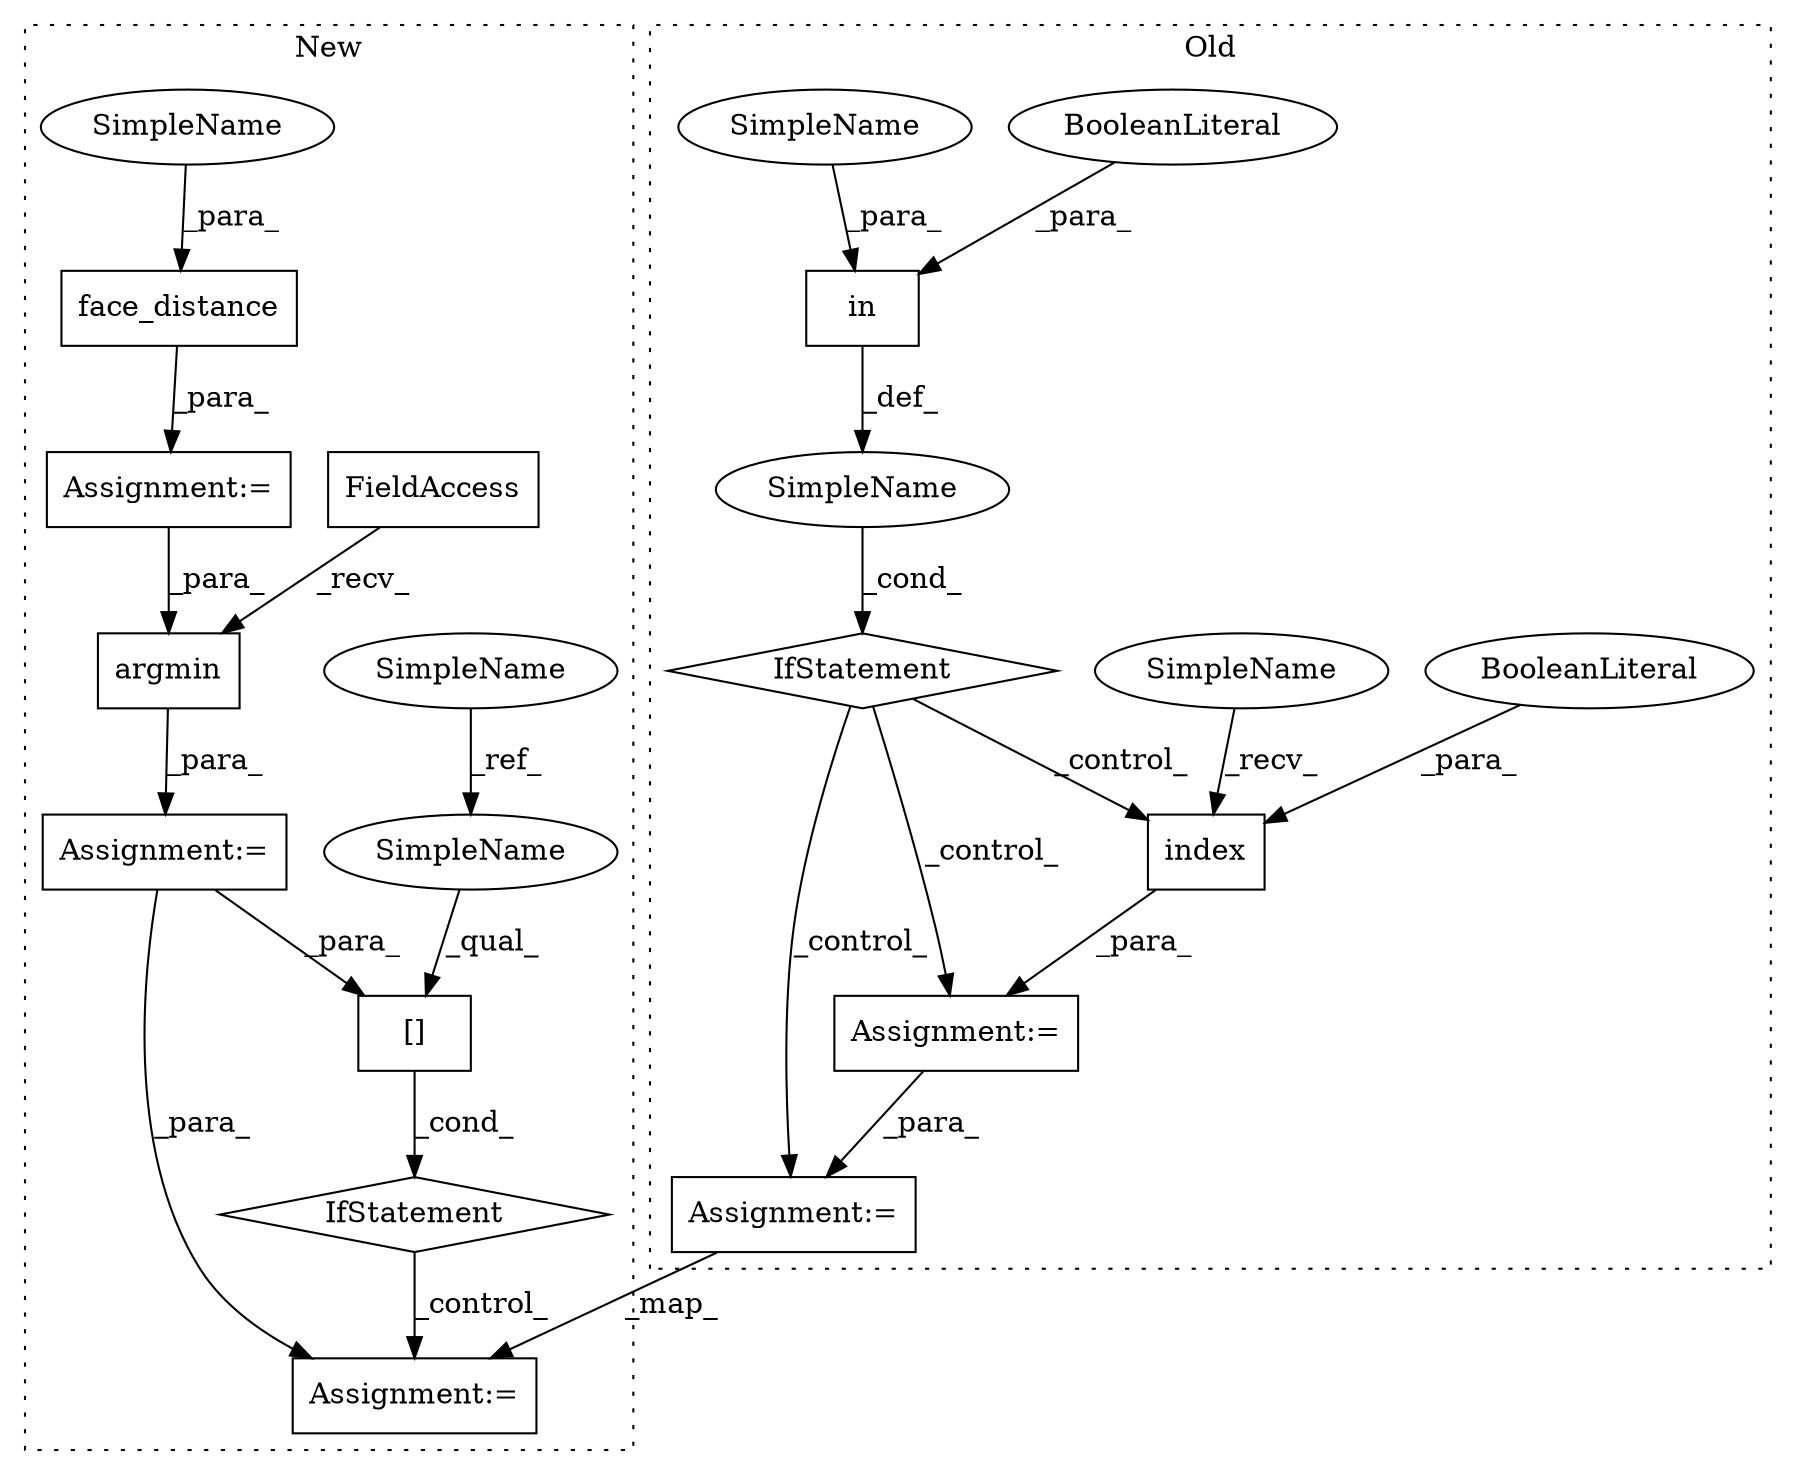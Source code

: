 digraph G {
subgraph cluster0 {
1 [label="index" a="32" s="1659,1669" l="6,1" shape="box"];
3 [label="Assignment:=" a="7" s="1650" l="1" shape="box"];
4 [label="SimpleName" a="42" s="" l="" shape="ellipse"];
5 [label="IfStatement" a="25" s="1592,1619" l="12,2" shape="diamond"];
6 [label="in" a="105" s="1604" l="15" shape="box"];
8 [label="BooleanLiteral" a="9" s="1604" l="4" shape="ellipse"];
9 [label="BooleanLiteral" a="9" s="1665" l="4" shape="ellipse"];
17 [label="Assignment:=" a="7" s="1686" l="1" shape="box"];
19 [label="SimpleName" a="42" s="1651" l="7" shape="ellipse"];
20 [label="SimpleName" a="42" s="1612" l="7" shape="ellipse"];
label = "Old";
style="dotted";
}
subgraph cluster1 {
2 [label="IfStatement" a="25" s="1775,1804" l="4,2" shape="diamond"];
7 [label="Assignment:=" a="7" s="1643" l="1" shape="box"];
10 [label="Assignment:=" a="7" s="1736" l="1" shape="box"];
11 [label="argmin" a="32" s="1743,1764" l="7,1" shape="box"];
12 [label="face_distance" a="32" s="1661,1709" l="14,1" shape="box"];
13 [label="[]" a="2" s="1779,1803" l="8,1" shape="box"];
14 [label="FieldAccess" a="22" s="1737" l="5" shape="box"];
15 [label="SimpleName" a="42" s="1521" l="7" shape="ellipse"];
16 [label="Assignment:=" a="7" s="1822" l="1" shape="box"];
18 [label="SimpleName" a="42" s="1779" l="7" shape="ellipse"];
21 [label="SimpleName" a="42" s="1696" l="13" shape="ellipse"];
label = "New";
style="dotted";
}
1 -> 3 [label="_para_"];
2 -> 16 [label="_control_"];
3 -> 17 [label="_para_"];
4 -> 5 [label="_cond_"];
5 -> 17 [label="_control_"];
5 -> 1 [label="_control_"];
5 -> 3 [label="_control_"];
6 -> 4 [label="_def_"];
7 -> 11 [label="_para_"];
8 -> 6 [label="_para_"];
9 -> 1 [label="_para_"];
10 -> 16 [label="_para_"];
10 -> 13 [label="_para_"];
11 -> 10 [label="_para_"];
12 -> 7 [label="_para_"];
13 -> 2 [label="_cond_"];
14 -> 11 [label="_recv_"];
15 -> 18 [label="_ref_"];
17 -> 16 [label="_map_"];
18 -> 13 [label="_qual_"];
19 -> 1 [label="_recv_"];
20 -> 6 [label="_para_"];
21 -> 12 [label="_para_"];
}